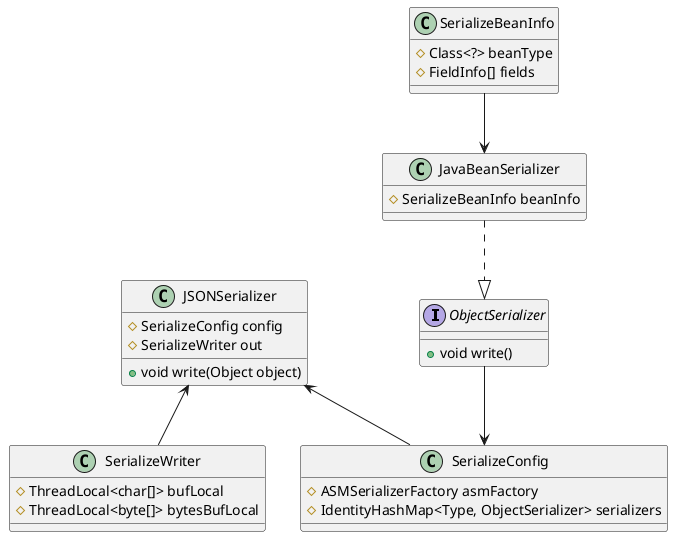 @startuml

interface ObjectSerializer {
      + void write()
}

class JavaBeanSerializer {
    # SerializeBeanInfo beanInfo

}

class SerializeBeanInfo {
    # Class<?> beanType
    # FieldInfo[] fields
}

class JSONSerializer {
    # SerializeConfig config
    # SerializeWriter out
    + void write(Object object)
}

class SerializeWriter {
    # ThreadLocal<char[]> bufLocal
    # ThreadLocal<byte[]> bytesBufLocal
}

class SerializeConfig {
    # ASMSerializerFactory asmFactory
    # IdentityHashMap<Type, ObjectSerializer> serializers
}

JSONSerializer <-- SerializeConfig
JSONSerializer <-- SerializeWriter
JavaBeanSerializer  ..|> ObjectSerializer
SerializeBeanInfo --> JavaBeanSerializer 
ObjectSerializer --> SerializeConfig
@enduml
